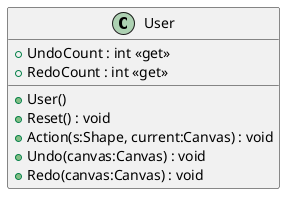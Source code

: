 @startuml
class User {
    + UndoCount : int <<get>>
    + RedoCount : int <<get>>
    + User()
    + Reset() : void
    + Action(s:Shape, current:Canvas) : void
    + Undo(canvas:Canvas) : void
    + Redo(canvas:Canvas) : void
}
@enduml

